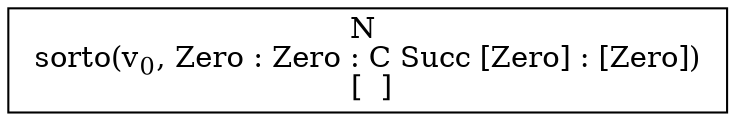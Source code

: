 digraph {
    graph [rankdir=TB
          ,bgcolor=transparent];
    node [shape=box
         ,fillcolor=white
         ,style=filled];
    0 [label=<N <BR/> sorto(v<SUB>0</SUB>, Zero : Zero : C Succ [Zero] : [Zero]) <BR/>  [  ] >];
}